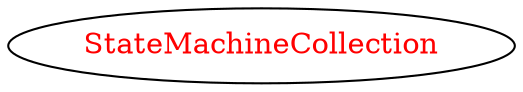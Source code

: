 digraph dependencyGraph {
 concentrate=true;
 ranksep="2.0";
 rankdir="LR"; 
 splines="ortho";
"StateMachineCollection" [fontcolor="red"];
}